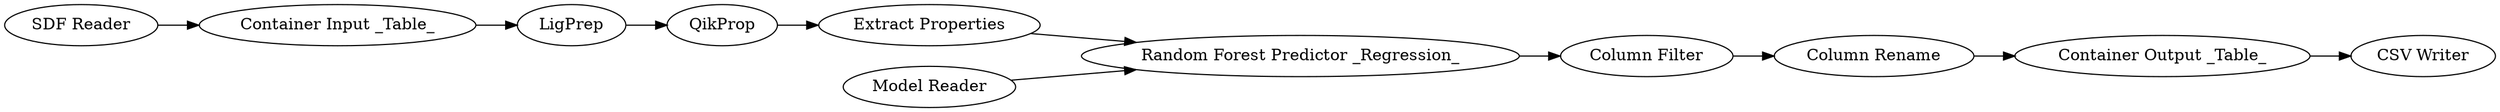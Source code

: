 digraph {
	21 -> 1
	38 -> 135
	37 -> 41
	40 -> 37
	35 -> 38
	135 -> 2
	1 -> 40
	34 -> 35
	41 -> 35
	2 -> 4
	35 [label="Random Forest Predictor _Regression_"]
	1 [label="Container Input _Table_"]
	34 [label="Model Reader"]
	41 [label="Extract Properties"]
	38 [label="Column Filter"]
	4 [label="CSV Writer"]
	21 [label="SDF Reader"]
	40 [label=LigPrep]
	135 [label="Column Rename"]
	2 [label="Container Output _Table_"]
	37 [label=QikProp]
	rankdir=LR
}

